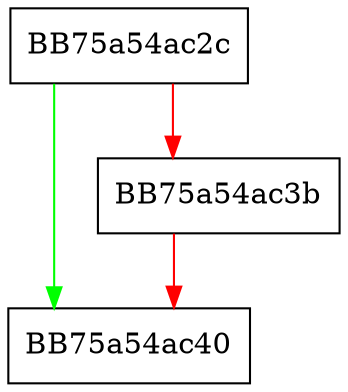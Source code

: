 digraph GetLastInsertRowID {
  node [shape="box"];
  graph [splines=ortho];
  BB75a54ac2c -> BB75a54ac40 [color="green"];
  BB75a54ac2c -> BB75a54ac3b [color="red"];
  BB75a54ac3b -> BB75a54ac40 [color="red"];
}